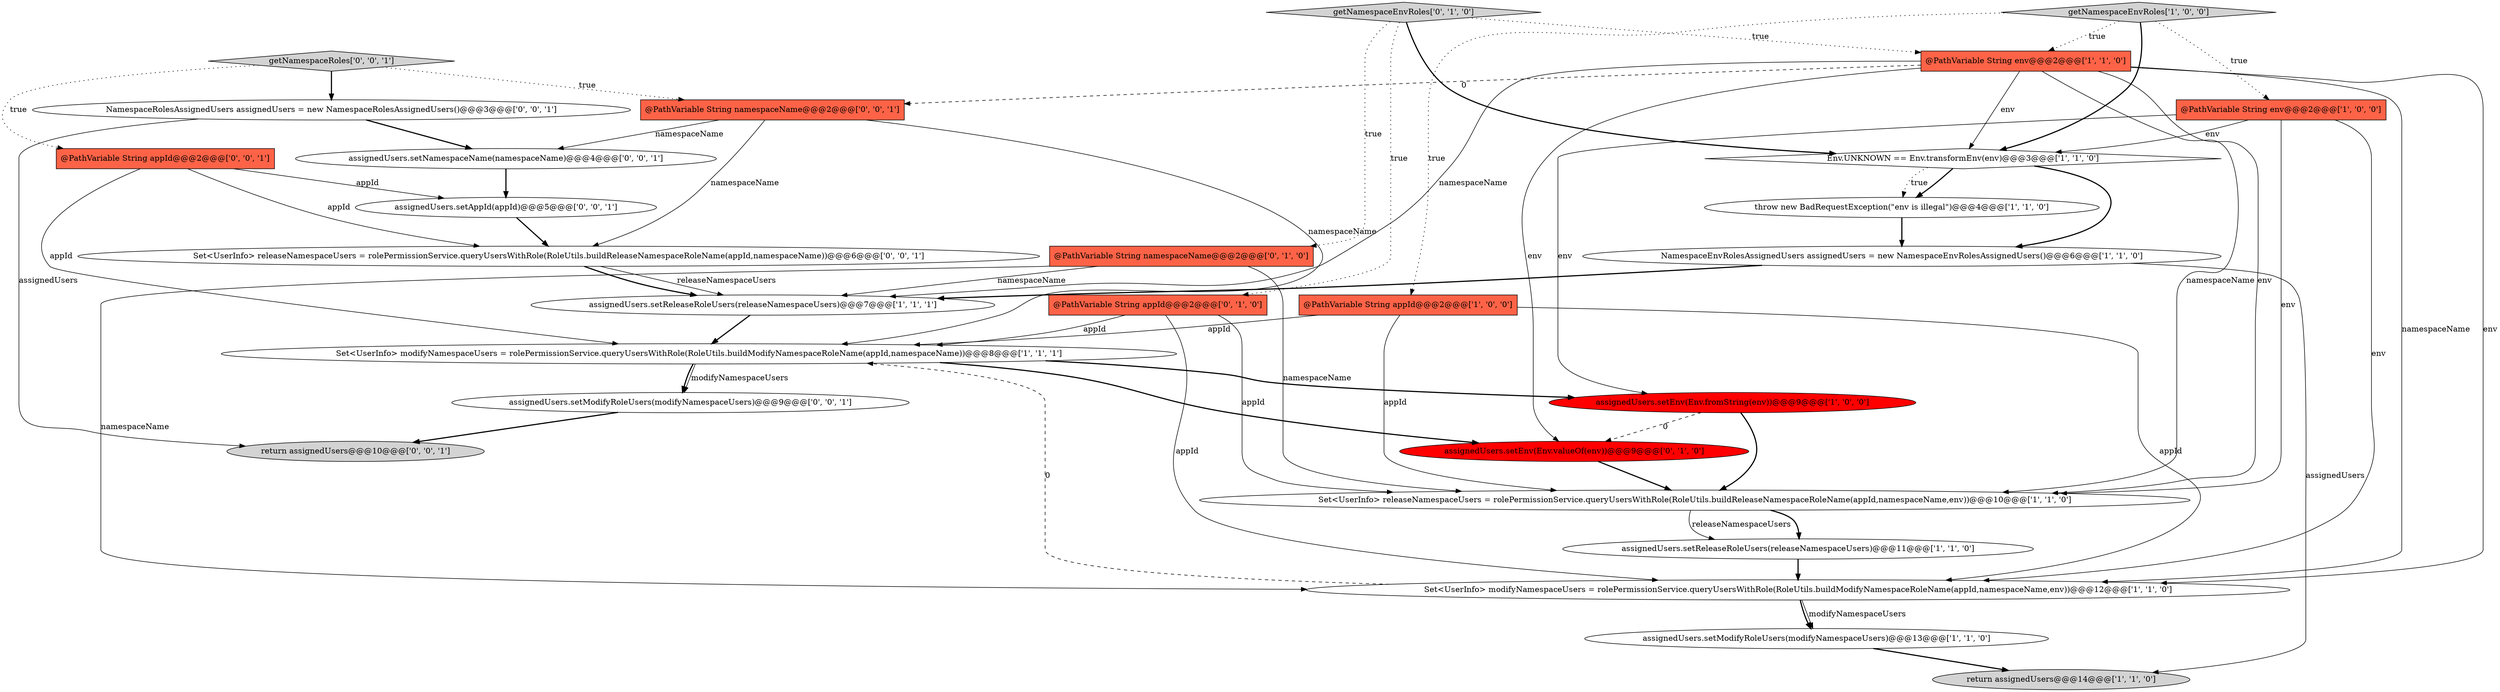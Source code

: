 digraph {
4 [style = filled, label = "throw new BadRequestException(\"env is illegal\")@@@4@@@['1', '1', '0']", fillcolor = white, shape = ellipse image = "AAA0AAABBB1BBB"];
14 [style = filled, label = "@PathVariable String env@@@2@@@['1', '1', '0']", fillcolor = tomato, shape = box image = "AAA0AAABBB1BBB"];
17 [style = filled, label = "@PathVariable String namespaceName@@@2@@@['0', '1', '0']", fillcolor = tomato, shape = box image = "AAA0AAABBB2BBB"];
24 [style = filled, label = "getNamespaceRoles['0', '0', '1']", fillcolor = lightgray, shape = diamond image = "AAA0AAABBB3BBB"];
1 [style = filled, label = "getNamespaceEnvRoles['1', '0', '0']", fillcolor = lightgray, shape = diamond image = "AAA0AAABBB1BBB"];
22 [style = filled, label = "assignedUsers.setModifyRoleUsers(modifyNamespaceUsers)@@@9@@@['0', '0', '1']", fillcolor = white, shape = ellipse image = "AAA0AAABBB3BBB"];
18 [style = filled, label = "assignedUsers.setEnv(Env.valueOf(env))@@@9@@@['0', '1', '0']", fillcolor = red, shape = ellipse image = "AAA1AAABBB2BBB"];
8 [style = filled, label = "assignedUsers.setReleaseRoleUsers(releaseNamespaceUsers)@@@11@@@['1', '1', '0']", fillcolor = white, shape = ellipse image = "AAA0AAABBB1BBB"];
9 [style = filled, label = "@PathVariable String env@@@2@@@['1', '0', '0']", fillcolor = tomato, shape = box image = "AAA0AAABBB1BBB"];
16 [style = filled, label = "@PathVariable String appId@@@2@@@['0', '1', '0']", fillcolor = tomato, shape = box image = "AAA0AAABBB2BBB"];
27 [style = filled, label = "@PathVariable String namespaceName@@@2@@@['0', '0', '1']", fillcolor = tomato, shape = box image = "AAA0AAABBB3BBB"];
19 [style = filled, label = "assignedUsers.setAppId(appId)@@@5@@@['0', '0', '1']", fillcolor = white, shape = ellipse image = "AAA0AAABBB3BBB"];
11 [style = filled, label = "Set<UserInfo> modifyNamespaceUsers = rolePermissionService.queryUsersWithRole(RoleUtils.buildModifyNamespaceRoleName(appId,namespaceName))@@@8@@@['1', '1', '1']", fillcolor = white, shape = ellipse image = "AAA0AAABBB1BBB"];
0 [style = filled, label = "return assignedUsers@@@14@@@['1', '1', '0']", fillcolor = lightgray, shape = ellipse image = "AAA0AAABBB1BBB"];
13 [style = filled, label = "NamespaceEnvRolesAssignedUsers assignedUsers = new NamespaceEnvRolesAssignedUsers()@@@6@@@['1', '1', '0']", fillcolor = white, shape = ellipse image = "AAA0AAABBB1BBB"];
5 [style = filled, label = "Set<UserInfo> releaseNamespaceUsers = rolePermissionService.queryUsersWithRole(RoleUtils.buildReleaseNamespaceRoleName(appId,namespaceName,env))@@@10@@@['1', '1', '0']", fillcolor = white, shape = ellipse image = "AAA0AAABBB1BBB"];
26 [style = filled, label = "@PathVariable String appId@@@2@@@['0', '0', '1']", fillcolor = tomato, shape = box image = "AAA0AAABBB3BBB"];
6 [style = filled, label = "assignedUsers.setEnv(Env.fromString(env))@@@9@@@['1', '0', '0']", fillcolor = red, shape = ellipse image = "AAA1AAABBB1BBB"];
25 [style = filled, label = "return assignedUsers@@@10@@@['0', '0', '1']", fillcolor = lightgray, shape = ellipse image = "AAA0AAABBB3BBB"];
21 [style = filled, label = "assignedUsers.setNamespaceName(namespaceName)@@@4@@@['0', '0', '1']", fillcolor = white, shape = ellipse image = "AAA0AAABBB3BBB"];
3 [style = filled, label = "Set<UserInfo> modifyNamespaceUsers = rolePermissionService.queryUsersWithRole(RoleUtils.buildModifyNamespaceRoleName(appId,namespaceName,env))@@@12@@@['1', '1', '0']", fillcolor = white, shape = ellipse image = "AAA0AAABBB1BBB"];
10 [style = filled, label = "assignedUsers.setReleaseRoleUsers(releaseNamespaceUsers)@@@7@@@['1', '1', '1']", fillcolor = white, shape = ellipse image = "AAA0AAABBB1BBB"];
7 [style = filled, label = "Env.UNKNOWN == Env.transformEnv(env)@@@3@@@['1', '1', '0']", fillcolor = white, shape = diamond image = "AAA0AAABBB1BBB"];
2 [style = filled, label = "@PathVariable String appId@@@2@@@['1', '0', '0']", fillcolor = tomato, shape = box image = "AAA0AAABBB1BBB"];
20 [style = filled, label = "NamespaceRolesAssignedUsers assignedUsers = new NamespaceRolesAssignedUsers()@@@3@@@['0', '0', '1']", fillcolor = white, shape = ellipse image = "AAA0AAABBB3BBB"];
12 [style = filled, label = "assignedUsers.setModifyRoleUsers(modifyNamespaceUsers)@@@13@@@['1', '1', '0']", fillcolor = white, shape = ellipse image = "AAA0AAABBB1BBB"];
23 [style = filled, label = "Set<UserInfo> releaseNamespaceUsers = rolePermissionService.queryUsersWithRole(RoleUtils.buildReleaseNamespaceRoleName(appId,namespaceName))@@@6@@@['0', '0', '1']", fillcolor = white, shape = ellipse image = "AAA0AAABBB3BBB"];
15 [style = filled, label = "getNamespaceEnvRoles['0', '1', '0']", fillcolor = lightgray, shape = diamond image = "AAA0AAABBB2BBB"];
7->13 [style = bold, label=""];
13->10 [style = bold, label=""];
2->5 [style = solid, label="appId"];
5->8 [style = bold, label=""];
22->25 [style = bold, label=""];
14->5 [style = solid, label="env"];
5->8 [style = solid, label="releaseNamespaceUsers"];
16->11 [style = solid, label="appId"];
27->11 [style = solid, label="namespaceName"];
9->6 [style = solid, label="env"];
15->7 [style = bold, label=""];
21->19 [style = bold, label=""];
2->3 [style = solid, label="appId"];
23->10 [style = solid, label="releaseNamespaceUsers"];
11->6 [style = bold, label=""];
4->13 [style = bold, label=""];
8->3 [style = bold, label=""];
9->5 [style = solid, label="env"];
16->3 [style = solid, label="appId"];
14->3 [style = solid, label="namespaceName"];
1->14 [style = dotted, label="true"];
7->4 [style = bold, label=""];
3->12 [style = bold, label=""];
15->16 [style = dotted, label="true"];
14->3 [style = solid, label="env"];
15->14 [style = dotted, label="true"];
24->27 [style = dotted, label="true"];
12->0 [style = bold, label=""];
1->7 [style = bold, label=""];
9->3 [style = solid, label="env"];
14->27 [style = dashed, label="0"];
14->7 [style = solid, label="env"];
11->18 [style = bold, label=""];
17->5 [style = solid, label="namespaceName"];
13->0 [style = solid, label="assignedUsers"];
6->18 [style = dashed, label="0"];
15->17 [style = dotted, label="true"];
20->21 [style = bold, label=""];
16->5 [style = solid, label="appId"];
24->20 [style = bold, label=""];
6->5 [style = bold, label=""];
27->23 [style = solid, label="namespaceName"];
9->7 [style = solid, label="env"];
17->3 [style = solid, label="namespaceName"];
20->25 [style = solid, label="assignedUsers"];
2->11 [style = solid, label="appId"];
14->5 [style = solid, label="namespaceName"];
24->26 [style = dotted, label="true"];
18->5 [style = bold, label=""];
14->10 [style = solid, label="namespaceName"];
1->9 [style = dotted, label="true"];
19->23 [style = bold, label=""];
7->4 [style = dotted, label="true"];
26->23 [style = solid, label="appId"];
23->10 [style = bold, label=""];
11->22 [style = bold, label=""];
27->21 [style = solid, label="namespaceName"];
26->19 [style = solid, label="appId"];
17->10 [style = solid, label="namespaceName"];
3->11 [style = dashed, label="0"];
14->18 [style = solid, label="env"];
11->22 [style = solid, label="modifyNamespaceUsers"];
1->2 [style = dotted, label="true"];
26->11 [style = solid, label="appId"];
3->12 [style = solid, label="modifyNamespaceUsers"];
10->11 [style = bold, label=""];
}
